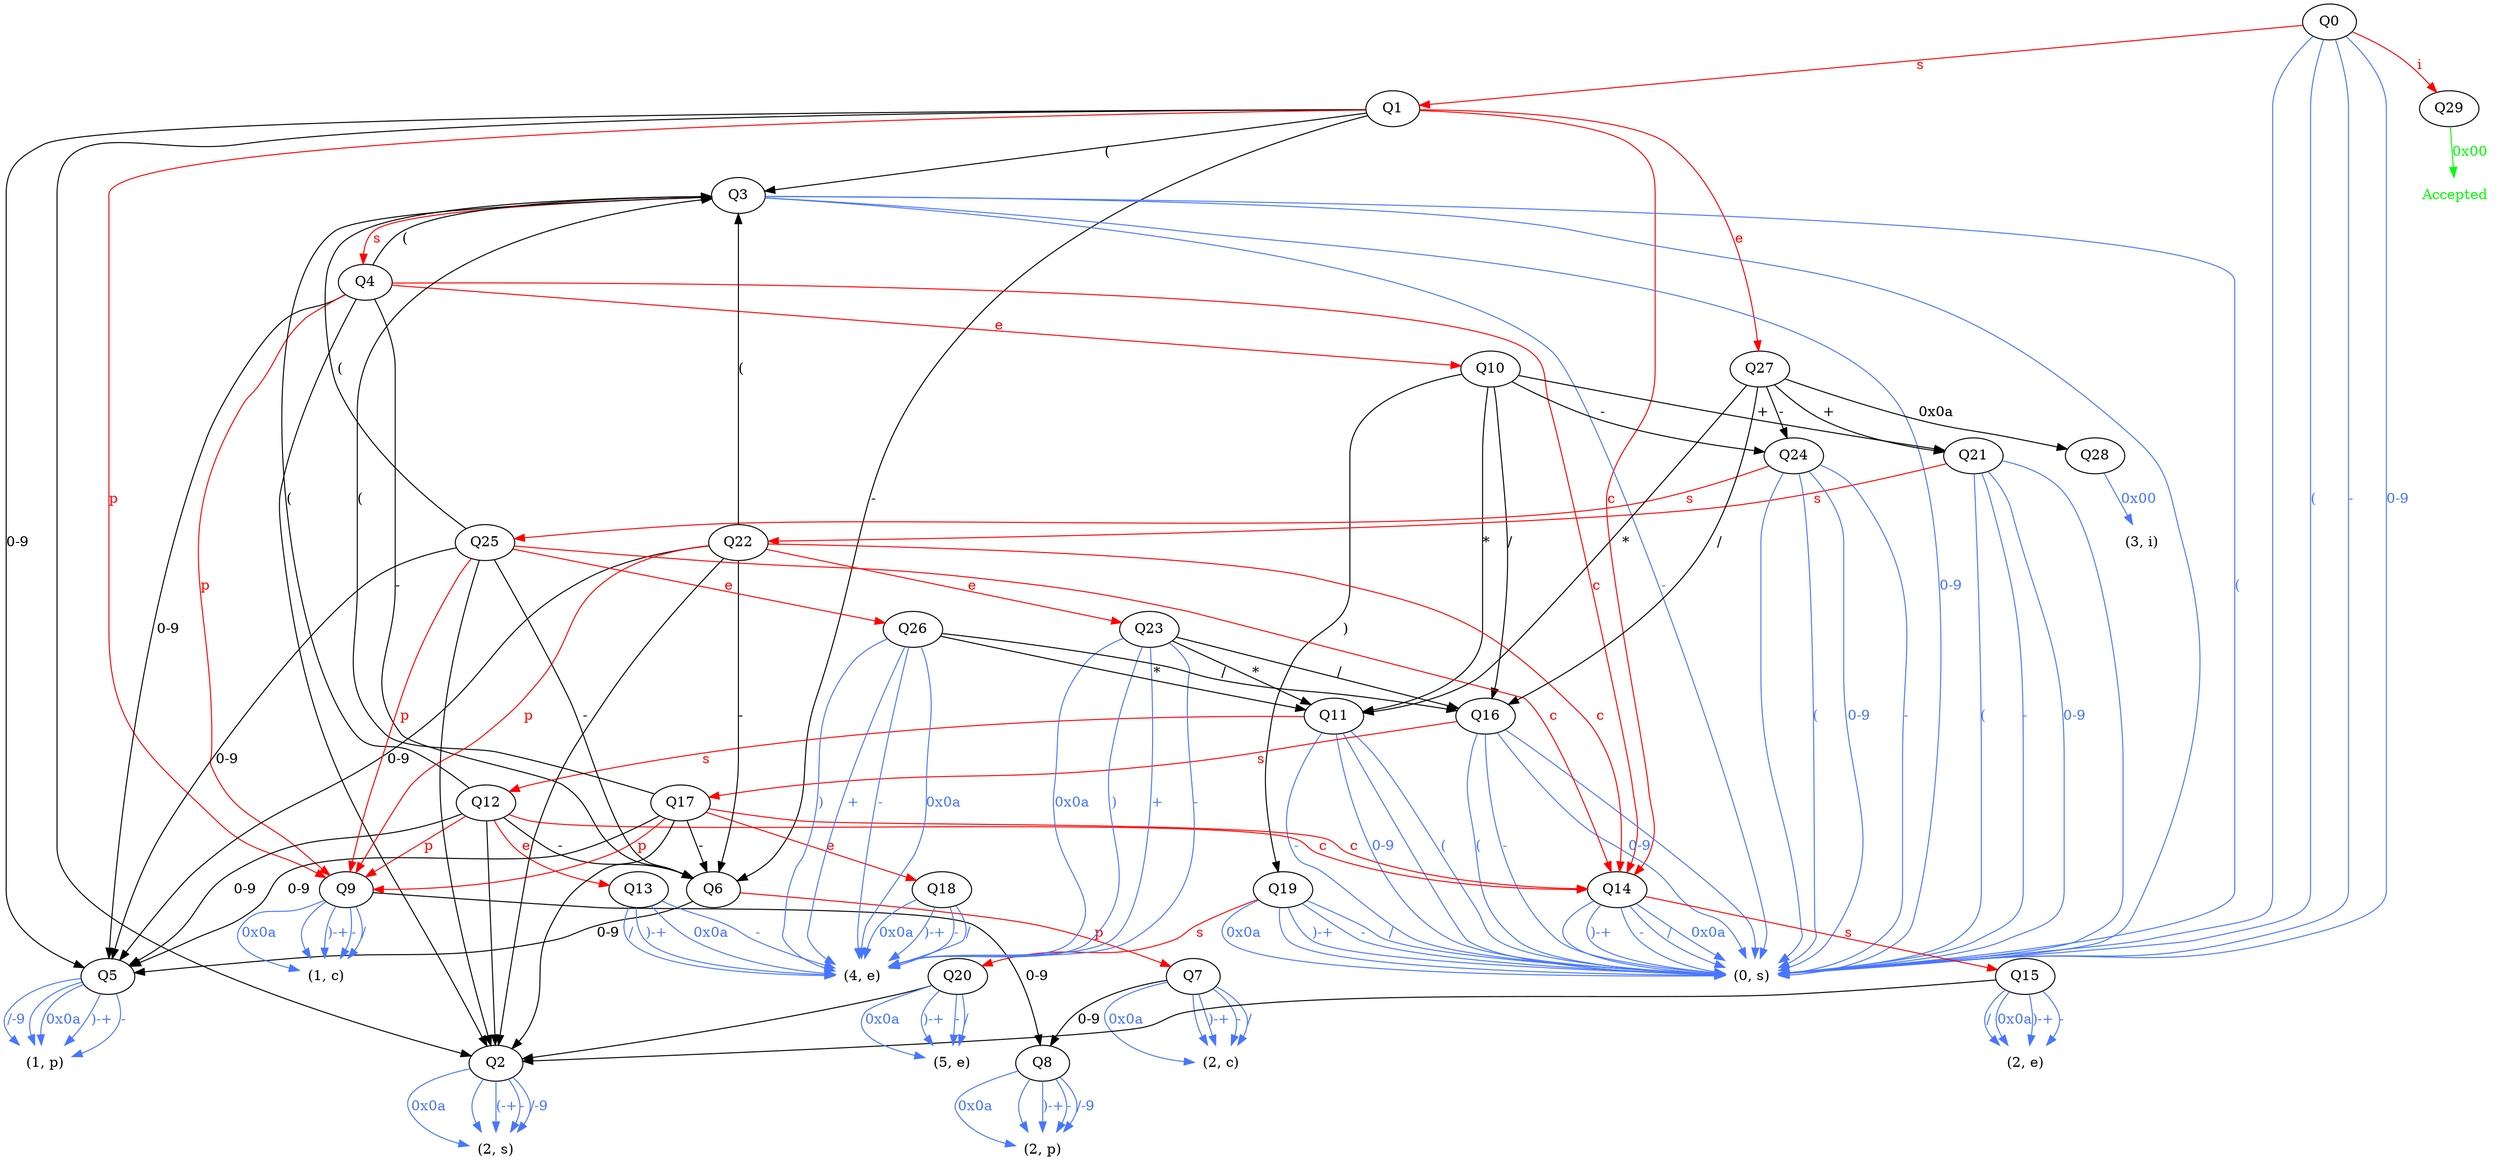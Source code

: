 digraph DOTaut {
 Accepted [shape=none, fontcolor=green];
   "(0, s)" [shape=none];
   Q0 -> "(0, s)" [ color=royalblue1, fontcolor=royalblue1, label = " "];
   "(0, s)" [shape=none];
   Q0 -> "(0, s)" [ color=royalblue1, fontcolor=royalblue1, label = "("];
   "(0, s)" [shape=none];
   Q0 -> "(0, s)" [ color=royalblue1, fontcolor=royalblue1, label = "-"];
   "(0, s)" [shape=none];
   Q0 -> "(0, s)" [ color=royalblue1, fontcolor=royalblue1, label = "0-9"];
   Q1 -> Q2 [ color=black,  fontcolor=black,label = " "];
   Q1 -> Q3 [ color=black,  fontcolor=black,label = "("];
   Q1 -> Q6 [ color=black,  fontcolor=black,label = "-"];
   Q1 -> Q5 [ color=black,  fontcolor=black,label = "0-9"];
   "(2, s)" [shape=none];
   Q2 -> "(2, s)" [ color=royalblue1, fontcolor=royalblue1, label = "0x0a"];
   "(2, s)" [shape=none];
   Q2 -> "(2, s)" [ color=royalblue1, fontcolor=royalblue1, label = " "];
   "(2, s)" [shape=none];
   Q2 -> "(2, s)" [ color=royalblue1, fontcolor=royalblue1, label = "(-+"];
   "(2, s)" [shape=none];
   Q2 -> "(2, s)" [ color=royalblue1, fontcolor=royalblue1, label = "-"];
   "(2, s)" [shape=none];
   Q2 -> "(2, s)" [ color=royalblue1, fontcolor=royalblue1, label = "/-9"];
   "(0, s)" [shape=none];
   Q3 -> "(0, s)" [ color=royalblue1, fontcolor=royalblue1, label = " "];
   "(0, s)" [shape=none];
   Q3 -> "(0, s)" [ color=royalblue1, fontcolor=royalblue1, label = "("];
   "(0, s)" [shape=none];
   Q3 -> "(0, s)" [ color=royalblue1, fontcolor=royalblue1, label = "-"];
   "(0, s)" [shape=none];
   Q3 -> "(0, s)" [ color=royalblue1, fontcolor=royalblue1, label = "0-9"];
   Q4 -> Q2 [ color=black,  fontcolor=black,label = " "];
   Q4 -> Q3 [ color=black,  fontcolor=black,label = "("];
   Q4 -> Q6 [ color=black,  fontcolor=black,label = "-"];
   Q4 -> Q5 [ color=black,  fontcolor=black,label = "0-9"];
   "(1, p)" [shape=none];
   Q5 -> "(1, p)" [ color=royalblue1, fontcolor=royalblue1, label = "0x0a"];
   "(1, p)" [shape=none];
   Q5 -> "(1, p)" [ color=royalblue1, fontcolor=royalblue1, label = " "];
   "(1, p)" [shape=none];
   Q5 -> "(1, p)" [ color=royalblue1, fontcolor=royalblue1, label = ")-+"];
   "(1, p)" [shape=none];
   Q5 -> "(1, p)" [ color=royalblue1, fontcolor=royalblue1, label = "-"];
   "(1, p)" [shape=none];
   Q5 -> "(1, p)" [ color=royalblue1, fontcolor=royalblue1, label = "/-9"];
   Q6 -> Q5 [ color=black,  fontcolor=black,label = "0-9"];
   "(2, c)" [shape=none];
   Q7 -> "(2, c)" [ color=royalblue1, fontcolor=royalblue1, label = "0x0a"];
   "(2, c)" [shape=none];
   Q7 -> "(2, c)" [ color=royalblue1, fontcolor=royalblue1, label = " "];
   "(2, c)" [shape=none];
   Q7 -> "(2, c)" [ color=royalblue1, fontcolor=royalblue1, label = ")-+"];
   "(2, c)" [shape=none];
   Q7 -> "(2, c)" [ color=royalblue1, fontcolor=royalblue1, label = "-"];
   "(2, c)" [shape=none];
   Q7 -> "(2, c)" [ color=royalblue1, fontcolor=royalblue1, label = "/"];
   Q7 -> Q8 [ color=black,  fontcolor=black,label = "0-9"];
   "(2, p)" [shape=none];
   Q8 -> "(2, p)" [ color=royalblue1, fontcolor=royalblue1, label = "0x0a"];
   "(2, p)" [shape=none];
   Q8 -> "(2, p)" [ color=royalblue1, fontcolor=royalblue1, label = " "];
   "(2, p)" [shape=none];
   Q8 -> "(2, p)" [ color=royalblue1, fontcolor=royalblue1, label = ")-+"];
   "(2, p)" [shape=none];
   Q8 -> "(2, p)" [ color=royalblue1, fontcolor=royalblue1, label = "-"];
   "(2, p)" [shape=none];
   Q8 -> "(2, p)" [ color=royalblue1, fontcolor=royalblue1, label = "/-9"];
   "(1, c)" [shape=none];
   Q9 -> "(1, c)" [ color=royalblue1, fontcolor=royalblue1, label = "0x0a"];
   "(1, c)" [shape=none];
   Q9 -> "(1, c)" [ color=royalblue1, fontcolor=royalblue1, label = " "];
   "(1, c)" [shape=none];
   Q9 -> "(1, c)" [ color=royalblue1, fontcolor=royalblue1, label = ")-+"];
   "(1, c)" [shape=none];
   Q9 -> "(1, c)" [ color=royalblue1, fontcolor=royalblue1, label = "-"];
   "(1, c)" [shape=none];
   Q9 -> "(1, c)" [ color=royalblue1, fontcolor=royalblue1, label = "/"];
   Q9 -> Q8 [ color=black,  fontcolor=black,label = "0-9"];
   Q10 -> Q19 [ color=black,  fontcolor=black,label = ")"];
   Q10 -> Q11 [ color=black,  fontcolor=black,label = "*"];
   Q10 -> Q21 [ color=black,  fontcolor=black,label = "+"];
   Q10 -> Q24 [ color=black,  fontcolor=black,label = "-"];
   Q10 -> Q16 [ color=black,  fontcolor=black,label = "/"];
   "(0, s)" [shape=none];
   Q11 -> "(0, s)" [ color=royalblue1, fontcolor=royalblue1, label = " "];
   "(0, s)" [shape=none];
   Q11 -> "(0, s)" [ color=royalblue1, fontcolor=royalblue1, label = "("];
   "(0, s)" [shape=none];
   Q11 -> "(0, s)" [ color=royalblue1, fontcolor=royalblue1, label = "-"];
   "(0, s)" [shape=none];
   Q11 -> "(0, s)" [ color=royalblue1, fontcolor=royalblue1, label = "0-9"];
   Q12 -> Q2 [ color=black,  fontcolor=black,label = " "];
   Q12 -> Q3 [ color=black,  fontcolor=black,label = "("];
   Q12 -> Q6 [ color=black,  fontcolor=black,label = "-"];
   Q12 -> Q5 [ color=black,  fontcolor=black,label = "0-9"];
   "(4, e)" [shape=none];
   Q13 -> "(4, e)" [ color=royalblue1, fontcolor=royalblue1, label = "0x0a"];
   "(4, e)" [shape=none];
   Q13 -> "(4, e)" [ color=royalblue1, fontcolor=royalblue1, label = ")-+"];
   "(4, e)" [shape=none];
   Q13 -> "(4, e)" [ color=royalblue1, fontcolor=royalblue1, label = "-"];
   "(4, e)" [shape=none];
   Q13 -> "(4, e)" [ color=royalblue1, fontcolor=royalblue1, label = "/"];
   "(0, s)" [shape=none];
   Q14 -> "(0, s)" [ color=royalblue1, fontcolor=royalblue1, label = "0x0a"];
   "(0, s)" [shape=none];
   Q14 -> "(0, s)" [ color=royalblue1, fontcolor=royalblue1, label = " "];
   "(0, s)" [shape=none];
   Q14 -> "(0, s)" [ color=royalblue1, fontcolor=royalblue1, label = ")-+"];
   "(0, s)" [shape=none];
   Q14 -> "(0, s)" [ color=royalblue1, fontcolor=royalblue1, label = "-"];
   "(0, s)" [shape=none];
   Q14 -> "(0, s)" [ color=royalblue1, fontcolor=royalblue1, label = "/"];
   "(2, e)" [shape=none];
   Q15 -> "(2, e)" [ color=royalblue1, fontcolor=royalblue1, label = "0x0a"];
   Q15 -> Q2 [ color=black,  fontcolor=black,label = " "];
   "(2, e)" [shape=none];
   Q15 -> "(2, e)" [ color=royalblue1, fontcolor=royalblue1, label = ")-+"];
   "(2, e)" [shape=none];
   Q15 -> "(2, e)" [ color=royalblue1, fontcolor=royalblue1, label = "-"];
   "(2, e)" [shape=none];
   Q15 -> "(2, e)" [ color=royalblue1, fontcolor=royalblue1, label = "/"];
   "(0, s)" [shape=none];
   Q16 -> "(0, s)" [ color=royalblue1, fontcolor=royalblue1, label = " "];
   "(0, s)" [shape=none];
   Q16 -> "(0, s)" [ color=royalblue1, fontcolor=royalblue1, label = "("];
   "(0, s)" [shape=none];
   Q16 -> "(0, s)" [ color=royalblue1, fontcolor=royalblue1, label = "-"];
   "(0, s)" [shape=none];
   Q16 -> "(0, s)" [ color=royalblue1, fontcolor=royalblue1, label = "0-9"];
   Q17 -> Q2 [ color=black,  fontcolor=black,label = " "];
   Q17 -> Q3 [ color=black,  fontcolor=black,label = "("];
   Q17 -> Q6 [ color=black,  fontcolor=black,label = "-"];
   Q17 -> Q5 [ color=black,  fontcolor=black,label = "0-9"];
   "(4, e)" [shape=none];
   Q18 -> "(4, e)" [ color=royalblue1, fontcolor=royalblue1, label = "0x0a"];
   "(4, e)" [shape=none];
   Q18 -> "(4, e)" [ color=royalblue1, fontcolor=royalblue1, label = ")-+"];
   "(4, e)" [shape=none];
   Q18 -> "(4, e)" [ color=royalblue1, fontcolor=royalblue1, label = "-"];
   "(4, e)" [shape=none];
   Q18 -> "(4, e)" [ color=royalblue1, fontcolor=royalblue1, label = "/"];
   "(0, s)" [shape=none];
   Q19 -> "(0, s)" [ color=royalblue1, fontcolor=royalblue1, label = "0x0a"];
   "(0, s)" [shape=none];
   Q19 -> "(0, s)" [ color=royalblue1, fontcolor=royalblue1, label = " "];
   "(0, s)" [shape=none];
   Q19 -> "(0, s)" [ color=royalblue1, fontcolor=royalblue1, label = ")-+"];
   "(0, s)" [shape=none];
   Q19 -> "(0, s)" [ color=royalblue1, fontcolor=royalblue1, label = "-"];
   "(0, s)" [shape=none];
   Q19 -> "(0, s)" [ color=royalblue1, fontcolor=royalblue1, label = "/"];
   "(5, e)" [shape=none];
   Q20 -> "(5, e)" [ color=royalblue1, fontcolor=royalblue1, label = "0x0a"];
   Q20 -> Q2 [ color=black,  fontcolor=black,label = " "];
   "(5, e)" [shape=none];
   Q20 -> "(5, e)" [ color=royalblue1, fontcolor=royalblue1, label = ")-+"];
   "(5, e)" [shape=none];
   Q20 -> "(5, e)" [ color=royalblue1, fontcolor=royalblue1, label = "-"];
   "(5, e)" [shape=none];
   Q20 -> "(5, e)" [ color=royalblue1, fontcolor=royalblue1, label = "/"];
   "(0, s)" [shape=none];
   Q21 -> "(0, s)" [ color=royalblue1, fontcolor=royalblue1, label = " "];
   "(0, s)" [shape=none];
   Q21 -> "(0, s)" [ color=royalblue1, fontcolor=royalblue1, label = "("];
   "(0, s)" [shape=none];
   Q21 -> "(0, s)" [ color=royalblue1, fontcolor=royalblue1, label = "-"];
   "(0, s)" [shape=none];
   Q21 -> "(0, s)" [ color=royalblue1, fontcolor=royalblue1, label = "0-9"];
   Q22 -> Q2 [ color=black,  fontcolor=black,label = " "];
   Q22 -> Q3 [ color=black,  fontcolor=black,label = "("];
   Q22 -> Q6 [ color=black,  fontcolor=black,label = "-"];
   Q22 -> Q5 [ color=black,  fontcolor=black,label = "0-9"];
   "(4, e)" [shape=none];
   Q23 -> "(4, e)" [ color=royalblue1, fontcolor=royalblue1, label = "0x0a"];
   "(4, e)" [shape=none];
   Q23 -> "(4, e)" [ color=royalblue1, fontcolor=royalblue1, label = ")"];
   Q23 -> Q11 [ color=black,  fontcolor=black,label = "*"];
   "(4, e)" [shape=none];
   Q23 -> "(4, e)" [ color=royalblue1, fontcolor=royalblue1, label = "+"];
   "(4, e)" [shape=none];
   Q23 -> "(4, e)" [ color=royalblue1, fontcolor=royalblue1, label = "-"];
   Q23 -> Q16 [ color=black,  fontcolor=black,label = "/"];
   "(0, s)" [shape=none];
   Q24 -> "(0, s)" [ color=royalblue1, fontcolor=royalblue1, label = " "];
   "(0, s)" [shape=none];
   Q24 -> "(0, s)" [ color=royalblue1, fontcolor=royalblue1, label = "("];
   "(0, s)" [shape=none];
   Q24 -> "(0, s)" [ color=royalblue1, fontcolor=royalblue1, label = "-"];
   "(0, s)" [shape=none];
   Q24 -> "(0, s)" [ color=royalblue1, fontcolor=royalblue1, label = "0-9"];
   Q25 -> Q2 [ color=black,  fontcolor=black,label = " "];
   Q25 -> Q3 [ color=black,  fontcolor=black,label = "("];
   Q25 -> Q6 [ color=black,  fontcolor=black,label = "-"];
   Q25 -> Q5 [ color=black,  fontcolor=black,label = "0-9"];
   "(4, e)" [shape=none];
   Q26 -> "(4, e)" [ color=royalblue1, fontcolor=royalblue1, label = "0x0a"];
   "(4, e)" [shape=none];
   Q26 -> "(4, e)" [ color=royalblue1, fontcolor=royalblue1, label = ")"];
   Q26 -> Q11 [ color=black,  fontcolor=black,label = "*"];
   "(4, e)" [shape=none];
   Q26 -> "(4, e)" [ color=royalblue1, fontcolor=royalblue1, label = "+"];
   "(4, e)" [shape=none];
   Q26 -> "(4, e)" [ color=royalblue1, fontcolor=royalblue1, label = "-"];
   Q26 -> Q16 [ color=black,  fontcolor=black,label = "/"];
   Q27 -> Q28 [ color=black,  fontcolor=black,label = "0x0a"];
   Q27 -> Q11 [ color=black,  fontcolor=black,label = "*"];
   Q27 -> Q21 [ color=black,  fontcolor=black,label = "+"];
   Q27 -> Q24 [ color=black,  fontcolor=black,label = "-"];
   Q27 -> Q16 [ color=black,  fontcolor=black,label = "/"];
   "(3, i)" [shape=none];
   Q28 -> "(3, i)" [ color=royalblue1, fontcolor=royalblue1, label = "0x00"];
   Q29 -> Accepted [ color=green, fontcolor=green, label = "0x00"];
   Q0 -> Q29 [ color=red, fontcolor=red, label = "i"];
   Q0 -> Q1 [ color=red, fontcolor=red, label = "s"];
   Q1 -> Q14 [ color=red, fontcolor=red, label = "c"];
   Q1 -> Q27 [ color=red, fontcolor=red, label = "e"];
   Q1 -> Q9 [ color=red, fontcolor=red, label = "p"];
   Q3 -> Q4 [ color=red, fontcolor=red, label = "s"];
   Q4 -> Q14 [ color=red, fontcolor=red, label = "c"];
   Q4 -> Q10 [ color=red, fontcolor=red, label = "e"];
   Q4 -> Q9 [ color=red, fontcolor=red, label = "p"];
   Q6 -> Q7 [ color=red, fontcolor=red, label = "p"];
   Q11 -> Q12 [ color=red, fontcolor=red, label = "s"];
   Q12 -> Q14 [ color=red, fontcolor=red, label = "c"];
   Q12 -> Q13 [ color=red, fontcolor=red, label = "e"];
   Q12 -> Q9 [ color=red, fontcolor=red, label = "p"];
   Q14 -> Q15 [ color=red, fontcolor=red, label = "s"];
   Q16 -> Q17 [ color=red, fontcolor=red, label = "s"];
   Q17 -> Q14 [ color=red, fontcolor=red, label = "c"];
   Q17 -> Q18 [ color=red, fontcolor=red, label = "e"];
   Q17 -> Q9 [ color=red, fontcolor=red, label = "p"];
   Q19 -> Q20 [ color=red, fontcolor=red, label = "s"];
   Q21 -> Q22 [ color=red, fontcolor=red, label = "s"];
   Q22 -> Q14 [ color=red, fontcolor=red, label = "c"];
   Q22 -> Q23 [ color=red, fontcolor=red, label = "e"];
   Q22 -> Q9 [ color=red, fontcolor=red, label = "p"];
   Q24 -> Q25 [ color=red, fontcolor=red, label = "s"];
   Q25 -> Q14 [ color=red, fontcolor=red, label = "c"];
   Q25 -> Q26 [ color=red, fontcolor=red, label = "e"];
   Q25 -> Q9 [ color=red, fontcolor=red, label = "p"];
}
